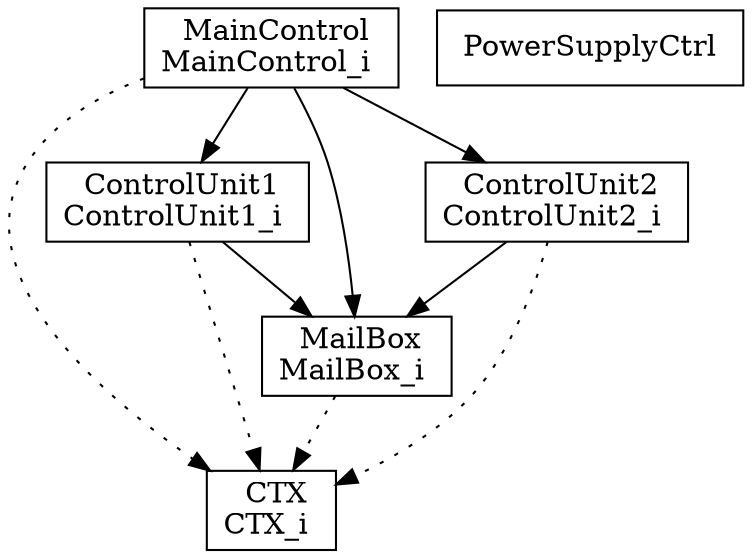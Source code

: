 digraph {
CTX_i [ label=" CTX\nCTX_i " shape= box ]
ControlUnit1_i [ label=" ControlUnit1\nControlUnit1_i " shape= box ]
ControlUnit2_i [ label=" ControlUnit2\nControlUnit2_i " shape= box ]
MailBox_i [ label=" MailBox\nMailBox_i " shape= box ]
MainControl_i [ label=" MainControl\nMainControl_i " shape= box ]
PowerSupplyCtrl [ label=" PowerSupplyCtrl " shape= box ]

"ControlUnit1_i" -> "CTX_i" [style= dotted ]
"ControlUnit1_i" -> "MailBox_i" []
"ControlUnit2_i" -> "CTX_i" [style= dotted ]
"ControlUnit2_i" -> "MailBox_i" []
"MailBox_i" -> "CTX_i" [style= dotted ]
"MainControl_i" -> "CTX_i" [style= dotted ]
"MainControl_i" -> "ControlUnit1_i" []
"MainControl_i" -> "ControlUnit2_i" []
"MainControl_i" -> "MailBox_i" []
}
